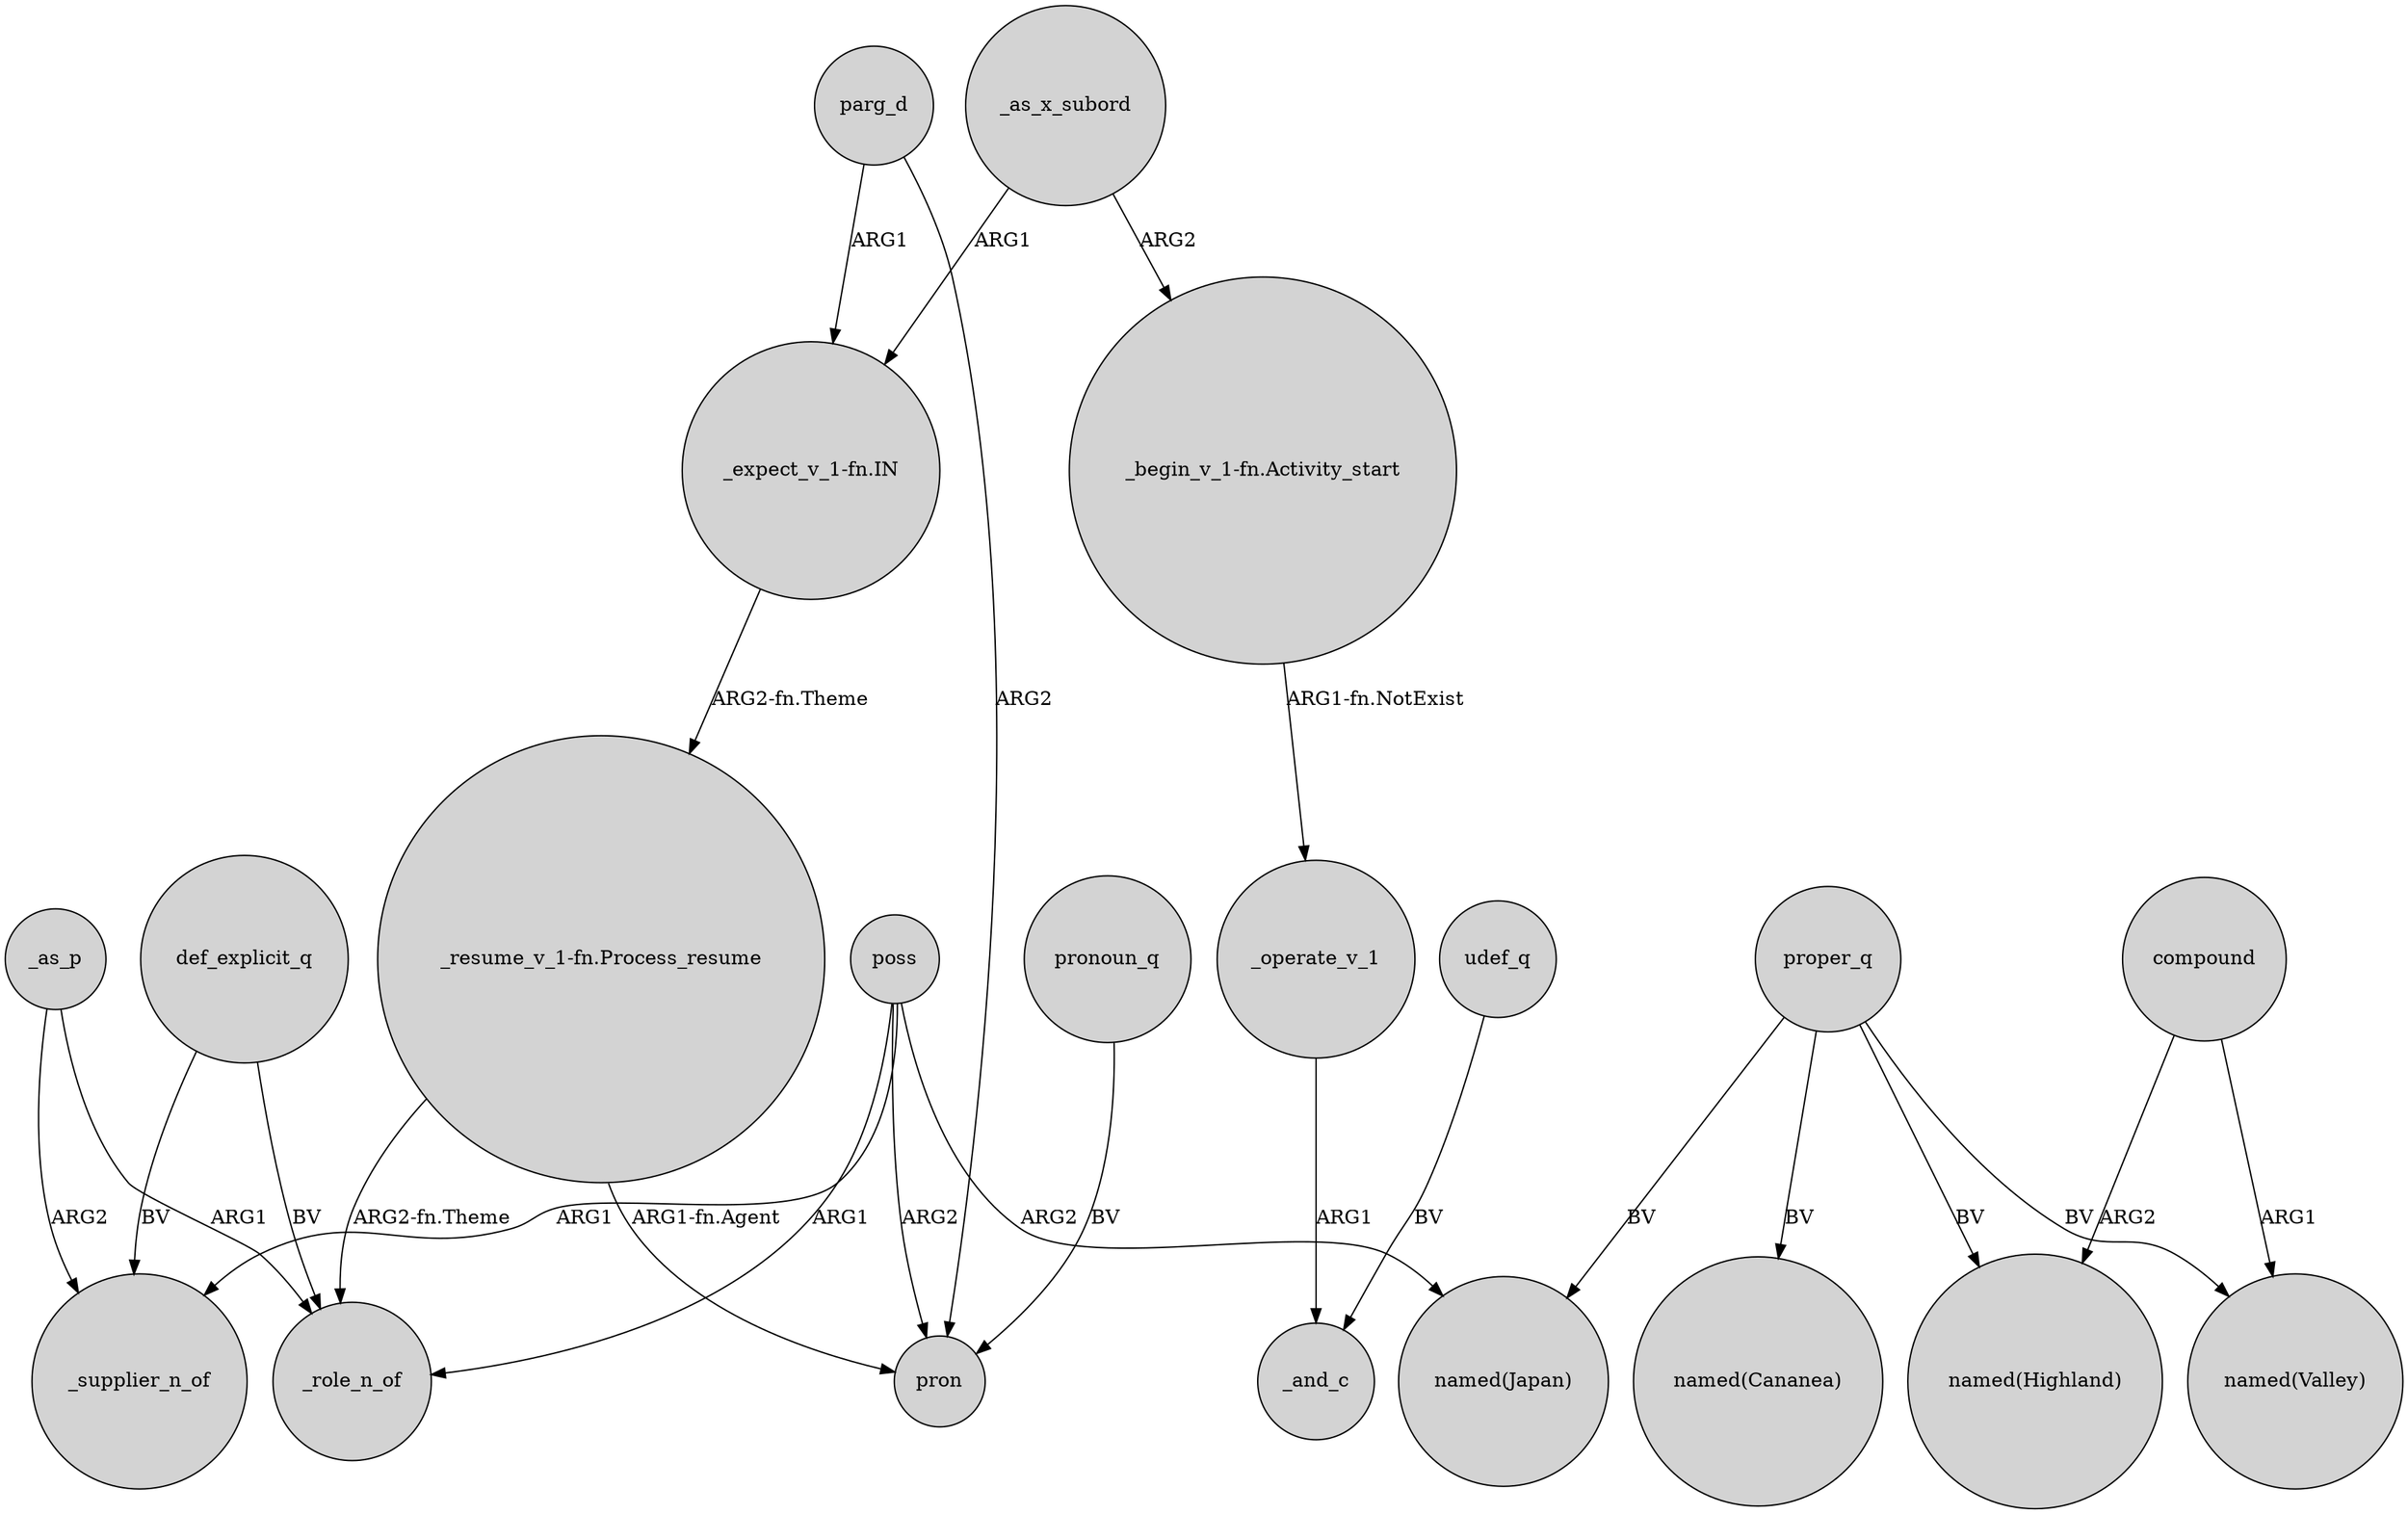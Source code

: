 digraph {
	node [shape=circle style=filled]
	"_resume_v_1-fn.Process_resume" -> _role_n_of [label="ARG2-fn.Theme"]
	_as_x_subord -> "_begin_v_1-fn.Activity_start" [label=ARG2]
	_as_p -> _role_n_of [label=ARG1]
	poss -> pron [label=ARG2]
	def_explicit_q -> _supplier_n_of [label=BV]
	proper_q -> "named(Highland)" [label=BV]
	"_resume_v_1-fn.Process_resume" -> pron [label="ARG1-fn.Agent"]
	proper_q -> "named(Japan)" [label=BV]
	poss -> _role_n_of [label=ARG1]
	parg_d -> pron [label=ARG2]
	compound -> "named(Highland)" [label=ARG2]
	proper_q -> "named(Cananea)" [label=BV]
	proper_q -> "named(Valley)" [label=BV]
	pronoun_q -> pron [label=BV]
	poss -> "named(Japan)" [label=ARG2]
	compound -> "named(Valley)" [label=ARG1]
	parg_d -> "_expect_v_1-fn.IN" [label=ARG1]
	poss -> _supplier_n_of [label=ARG1]
	_as_x_subord -> "_expect_v_1-fn.IN" [label=ARG1]
	"_expect_v_1-fn.IN" -> "_resume_v_1-fn.Process_resume" [label="ARG2-fn.Theme"]
	def_explicit_q -> _role_n_of [label=BV]
	_as_p -> _supplier_n_of [label=ARG2]
	udef_q -> _and_c [label=BV]
	"_begin_v_1-fn.Activity_start" -> _operate_v_1 [label="ARG1-fn.NotExist"]
	_operate_v_1 -> _and_c [label=ARG1]
}
